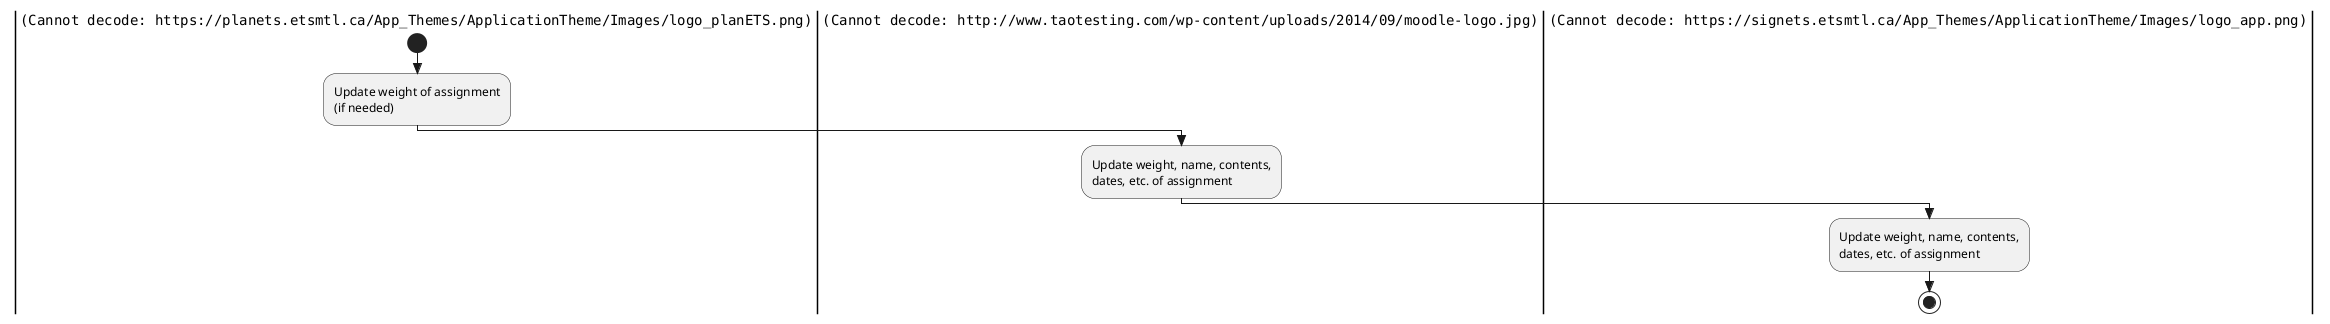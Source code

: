@startuml
skinparam style strictuml
|<img:https://planets.etsmtl.ca/App_Themes/ApplicationTheme/Images/logo_planETS.png>|
start
:Update weight of assignment
(if needed);
|<img:http://www.taotesting.com/wp-content/uploads/2014/09/moodle-logo.jpg>|
:Update weight, name, contents,
dates, etc. of assignment;
|<img:https://signets.etsmtl.ca/App_Themes/ApplicationTheme/Images/logo_app.png>|
:Update weight, name, contents,
dates, etc. of assignment;
stop
@enduml
